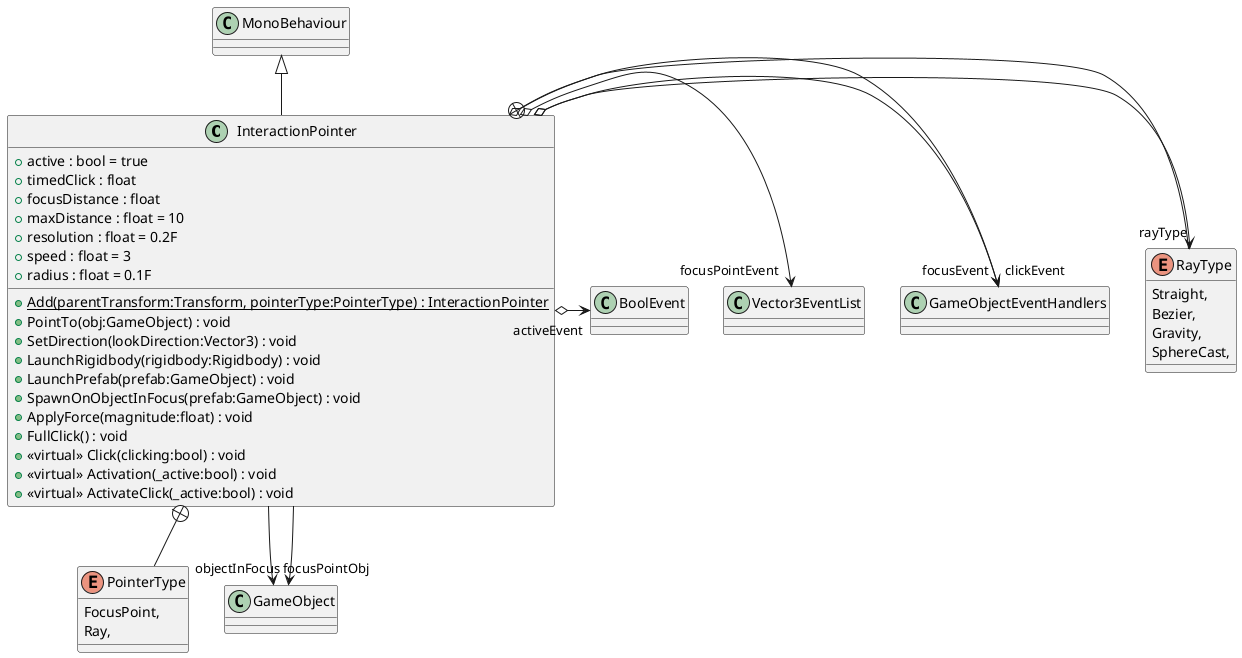@startuml
class InteractionPointer {
    + active : bool = true
    + timedClick : float
    + focusDistance : float
    + maxDistance : float = 10
    + resolution : float = 0.2F
    + {static} Add(parentTransform:Transform, pointerType:PointerType) : InteractionPointer
    + speed : float = 3
    + radius : float = 0.1F
    + PointTo(obj:GameObject) : void
    + SetDirection(lookDirection:Vector3) : void
    + LaunchRigidbody(rigidbody:Rigidbody) : void
    + LaunchPrefab(prefab:GameObject) : void
    + SpawnOnObjectInFocus(prefab:GameObject) : void
    + ApplyForce(magnitude:float) : void
    + FullClick() : void
    + <<virtual>> Click(clicking:bool) : void
    + <<virtual>> Activation(_active:bool) : void
    + <<virtual>> ActivateClick(_active:bool) : void
}
enum RayType {
    Straight,
    Bezier,
    Gravity,
    SphereCast,
}
enum PointerType {
    FocusPoint,
    Ray,
}
MonoBehaviour <|-- InteractionPointer
InteractionPointer --> "focusPointObj" GameObject
InteractionPointer --> "objectInFocus" GameObject
InteractionPointer o-> "rayType" RayType
InteractionPointer o-> "focusEvent" GameObjectEventHandlers
InteractionPointer o-> "focusPointEvent" Vector3EventList
InteractionPointer o-> "clickEvent" GameObjectEventHandlers
InteractionPointer o-> "activeEvent" BoolEvent
InteractionPointer +-- RayType
InteractionPointer +-- PointerType
@enduml
